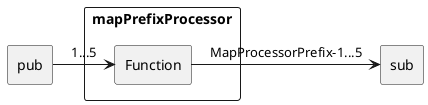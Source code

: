 @startuml
'skinparam linetype polyline
'skinparam linetype ortho

rectangle "pub" as pub {

}

rectangle "mapPrefixProcessor" as mapPrefixProcessor {
	rectangle "Function" as func
}

rectangle "sub" as sub {

}

pub -> func :1...5
func -> sub :MapProcessorPrefix-1...5





@enduml